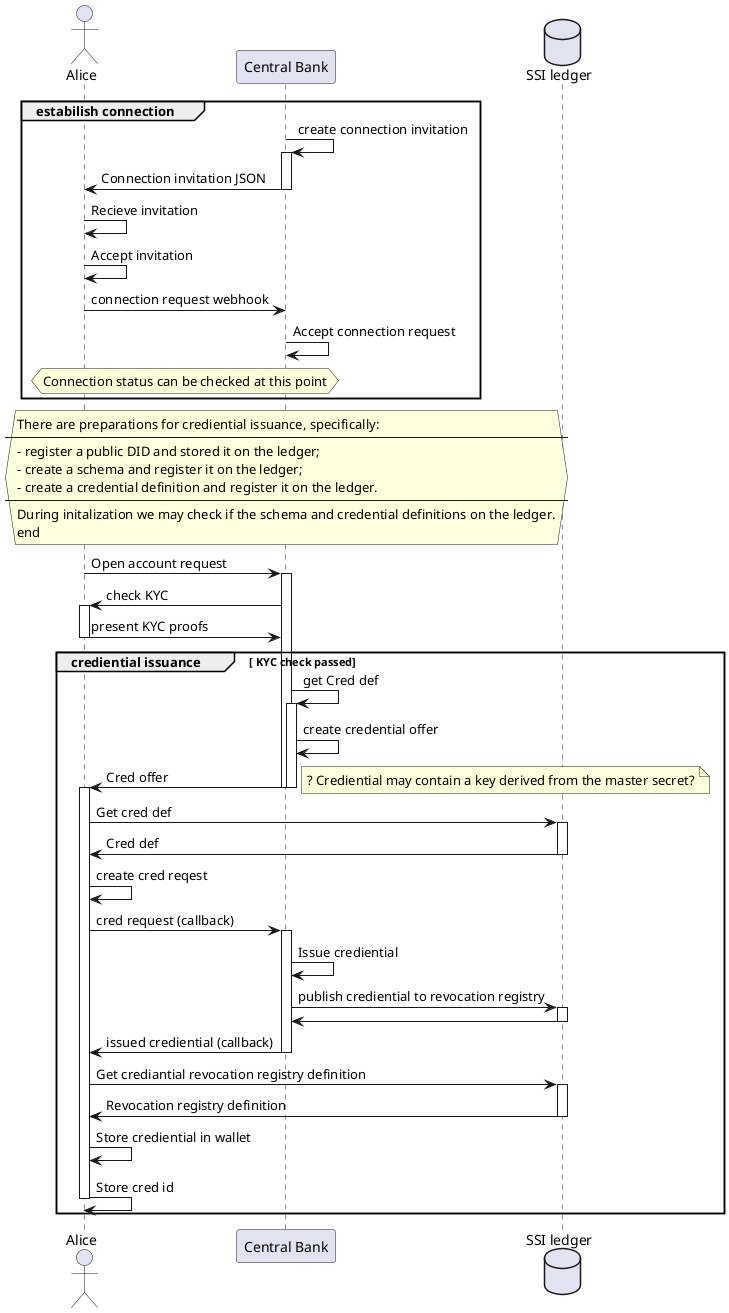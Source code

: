 @startuml Onboarding openCBDC w/SSI sequence diagram
'based on partly https://github.com/hyperledger/aries-cloudagent-python/blob/main/demo/AriesOpenAPIDemo.md
actor Alice as A 
participant "Central Bank" as CB 
database "SSI ledger" as SSI
group estabilish connection
CB -> CB : create connection invitation 
activate CB
CB -> A : Connection invitation JSON
deactivate CB  
A -> A : Recieve invitation
A -> A : Accept invitation
A -> CB : connection request webhook 
CB -> CB : Accept connection request
hnote over A, CB : Connection status can be checked at this point
end  

hnote over CB 
There are preparations for crediential issuance, specifically:
----
- register a public DID and stored it on the ledger;
- create a schema and register it on the ledger;
- create a credential definition and register it on the ledger.
----
During initalization we may check if the schema and credential definitions on the ledger.
end
end note 
A -> CB : Open account request
activate CB
CB ->  A : check KYC
activate A
A -> CB : present KYC proofs
deactivate A

group crediential issuance [ KYC check passed]
CB -> CB : get Cred def
activate CB
CB -> CB : create credential offer
CB -> A : Cred offer
deactivate CB
note right
? Crediential may contain a key derived from the master secret?
end note 
deactivate CB
activate A

A -> SSI : Get cred def
activate SSI
SSI -> A : Cred def
deactivate SSI
A -> A : create cred reqest
 A -> CB : cred request (callback)
 activate CB 
CB -> CB : Issue crediential
CB -> SSI : publish crediential to revocation registry
activate SSI
SSI -> CB 
deactivate SSI
CB -> A : issued crediential (callback)
deactivate CB
A -> SSI : Get crediantial revocation registry definition 
activate SSI 
SSI -> A : Revocation registry definition
deactivate SSI
A -> A : Store crediential in wallet
A -> A : Store cred id
deactivate A
end 

@enduml